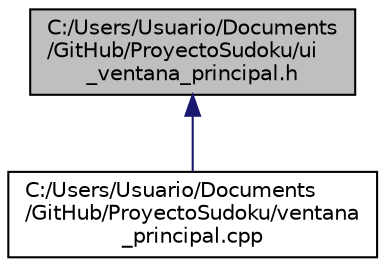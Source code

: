 digraph "C:/Users/Usuario/Documents/GitHub/ProyectoSudoku/ui_ventana_principal.h"
{
  edge [fontname="Helvetica",fontsize="10",labelfontname="Helvetica",labelfontsize="10"];
  node [fontname="Helvetica",fontsize="10",shape=record];
  Node1 [label="C:/Users/Usuario/Documents\l/GitHub/ProyectoSudoku/ui\l_ventana_principal.h",height=0.2,width=0.4,color="black", fillcolor="grey75", style="filled" fontcolor="black"];
  Node1 -> Node2 [dir="back",color="midnightblue",fontsize="10",style="solid",fontname="Helvetica"];
  Node2 [label="C:/Users/Usuario/Documents\l/GitHub/ProyectoSudoku/ventana\l_principal.cpp",height=0.2,width=0.4,color="black", fillcolor="white", style="filled",URL="$ventana__principal_8cpp.html"];
}
